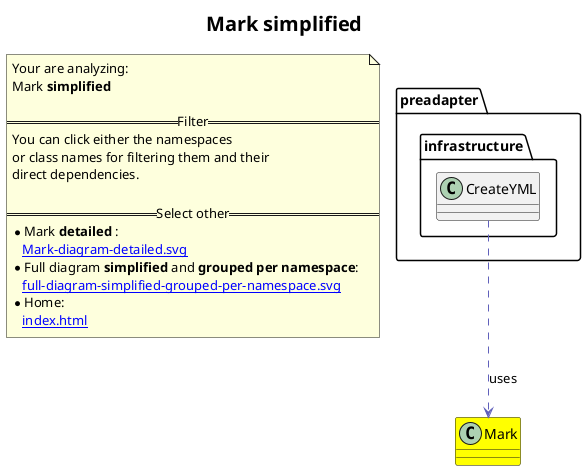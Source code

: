 @startuml
title <size:20>Mark **simplified** </size>
note "Your are analyzing:\nMark **simplified** \n\n==Filter==\nYou can click either the namespaces \nor class names for filtering them and their\ndirect dependencies.\n\n==Select other==\n* Mark **detailed** :\n   [[Mark-diagram-detailed.svg]]\n* Full diagram **simplified** and **grouped per namespace**:\n   [[full-diagram-simplified-grouped-per-namespace.svg]]\n* Home:\n   [[index.html]]" as FloatingNote
class Mark [[Mark-diagram-simplified.svg]] #yellow {
}
  class preadapter.infrastructure.CreateYML [[preadapter.infrastructure.CreateYML-diagram-simplified.svg]]  {
  }
 ' *************************************** 
 ' *************************************** 
 ' *************************************** 
' Class relations extracted from namespace:
' 
' Class relations extracted from namespace:
' preadapter.infrastructure
preadapter.infrastructure.CreateYML .[#6060BB].> Mark  : uses 
@enduml